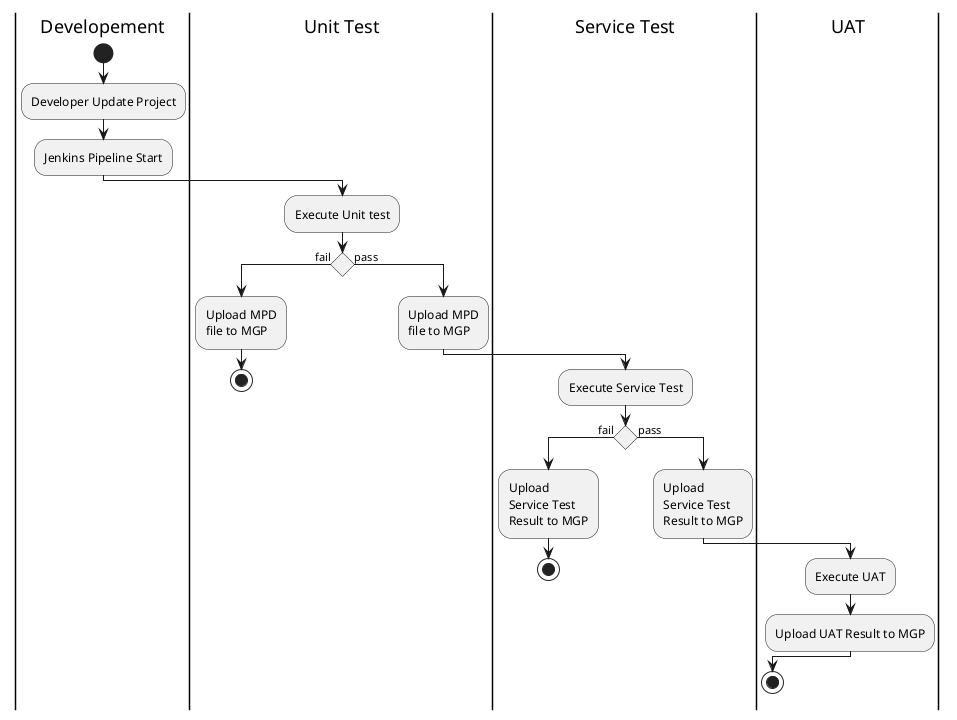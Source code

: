 @startuml
|Developement|
start
:Developer Update Project;
:Jenkins Pipeline Start;
|Unit Test|
:Execute Unit test;
if () then (fail)
    :Upload MPD\nfile to MGP;
    stop
else (pass)
    :Upload MPD\nfile to MGP;
    |Service Test|
    :Execute Service Test;
    if () then (fail)
        :Upload \nService Test \nResult to MGP;
    stop
    else(pass)
        :Upload \nService Test \nResult to MGP;
        |UAT|
        :Execute UAT;
        :Upload UAT Result to MGP;
    endif
    stop
endif
@enduml